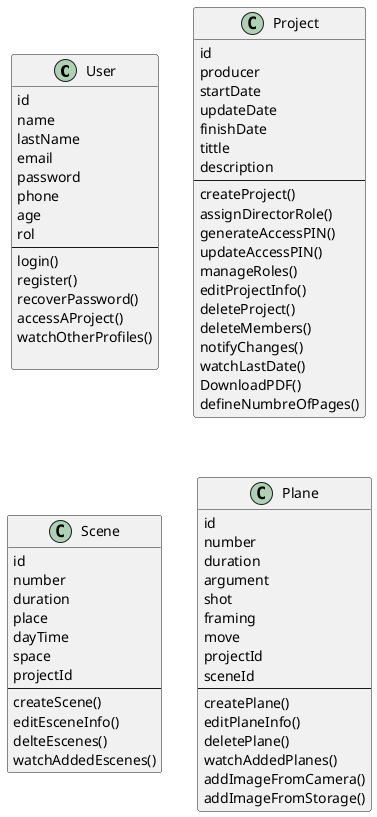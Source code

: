 @startuml StoryboarGenerator-AO

class User{
    id
    name
    lastName
    email
    password
    phone
    age
    rol
    ---
    login()
    register()
    recoverPassword()
    accessAProject()
    watchOtherProfiles()
    
}

class Project{
    id
    producer
    startDate
    updateDate
    finishDate
    tittle
    description
    ---
    createProject()
    assignDirectorRole()
    generateAccessPIN()
    updateAccessPIN()
    manageRoles()
    editProjectInfo()
    deleteProject()
    deleteMembers()
    notifyChanges()
    watchLastDate()
    DownloadPDF()
    defineNumbreOfPages()
}
class Scene{
    id
    number
    duration
    place
    dayTime
    space
    projectId
    ---
    createScene()
    editEsceneInfo()
    delteEscenes()
    watchAddedEscenes()
}
class Plane{
    id
    number
    duration
    argument
    shot
    framing
    move
    projectId
    sceneId
    ---
    createPlane()
    editPlaneInfo()
    deletePlane()
    watchAddedPlanes()
    addImageFromCamera()
    addImageFromStorage()
}

@enduml
